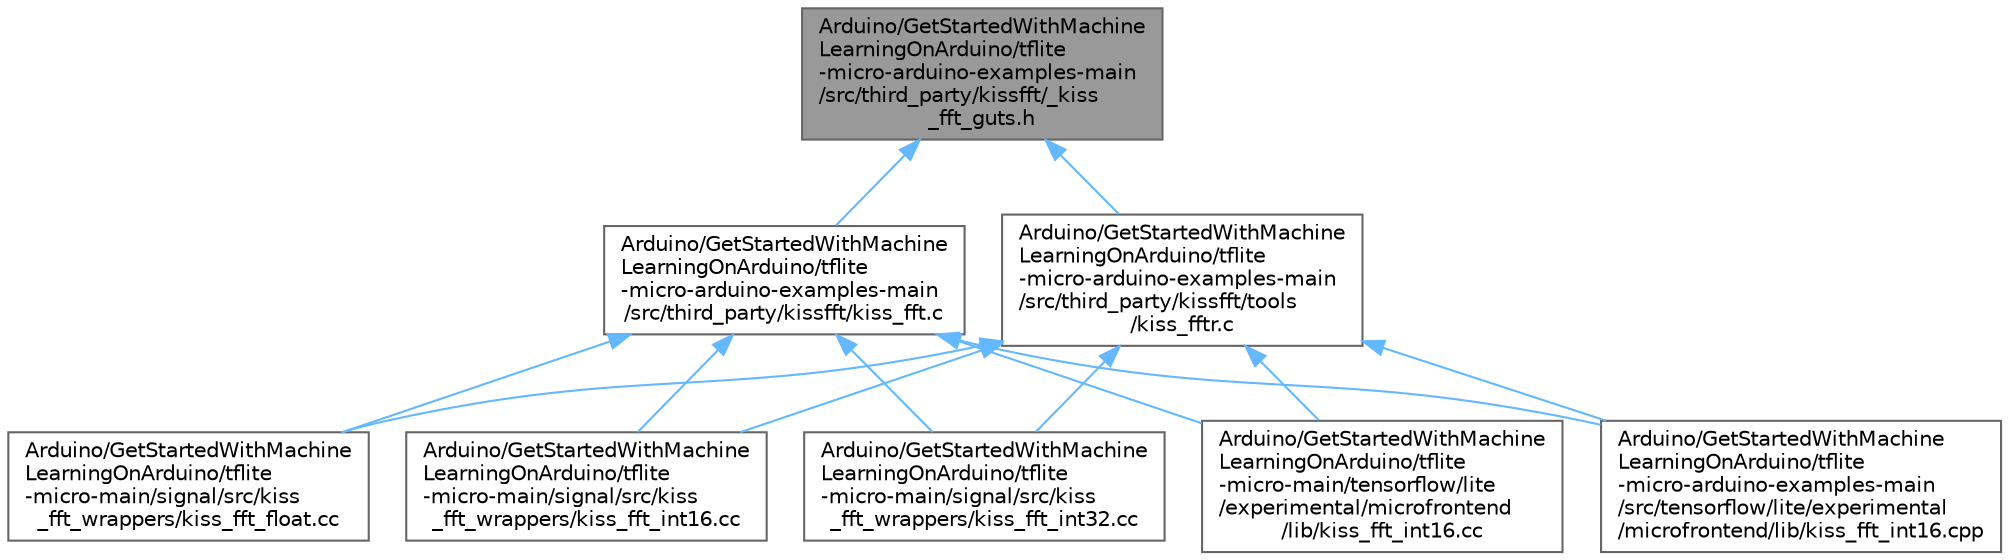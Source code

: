 digraph "Arduino/GetStartedWithMachineLearningOnArduino/tflite-micro-arduino-examples-main/src/third_party/kissfft/_kiss_fft_guts.h"
{
 // LATEX_PDF_SIZE
  bgcolor="transparent";
  edge [fontname=Helvetica,fontsize=10,labelfontname=Helvetica,labelfontsize=10];
  node [fontname=Helvetica,fontsize=10,shape=box,height=0.2,width=0.4];
  Node1 [id="Node000001",label="Arduino/GetStartedWithMachine\lLearningOnArduino/tflite\l-micro-arduino-examples-main\l/src/third_party/kissfft/_kiss\l_fft_guts.h",height=0.2,width=0.4,color="gray40", fillcolor="grey60", style="filled", fontcolor="black",tooltip=" "];
  Node1 -> Node2 [id="edge13_Node000001_Node000002",dir="back",color="steelblue1",style="solid",tooltip=" "];
  Node2 [id="Node000002",label="Arduino/GetStartedWithMachine\lLearningOnArduino/tflite\l-micro-arduino-examples-main\l/src/third_party/kissfft/kiss_fft.c",height=0.2,width=0.4,color="grey40", fillcolor="white", style="filled",URL="$kiss__fft_8c.html",tooltip=" "];
  Node2 -> Node3 [id="edge14_Node000002_Node000003",dir="back",color="steelblue1",style="solid",tooltip=" "];
  Node3 [id="Node000003",label="Arduino/GetStartedWithMachine\lLearningOnArduino/tflite\l-micro-arduino-examples-main\l/src/tensorflow/lite/experimental\l/microfrontend/lib/kiss_fft_int16.cpp",height=0.2,width=0.4,color="grey40", fillcolor="white", style="filled",URL="$kiss__fft__int16_8cpp.html",tooltip=" "];
  Node2 -> Node4 [id="edge15_Node000002_Node000004",dir="back",color="steelblue1",style="solid",tooltip=" "];
  Node4 [id="Node000004",label="Arduino/GetStartedWithMachine\lLearningOnArduino/tflite\l-micro-main/signal/src/kiss\l_fft_wrappers/kiss_fft_float.cc",height=0.2,width=0.4,color="grey40", fillcolor="white", style="filled",URL="$kiss__fft__float_8cc.html",tooltip=" "];
  Node2 -> Node5 [id="edge16_Node000002_Node000005",dir="back",color="steelblue1",style="solid",tooltip=" "];
  Node5 [id="Node000005",label="Arduino/GetStartedWithMachine\lLearningOnArduino/tflite\l-micro-main/signal/src/kiss\l_fft_wrappers/kiss_fft_int16.cc",height=0.2,width=0.4,color="grey40", fillcolor="white", style="filled",URL="$signal_2src_2kiss__fft__wrappers_2kiss__fft__int16_8cc.html",tooltip=" "];
  Node2 -> Node6 [id="edge17_Node000002_Node000006",dir="back",color="steelblue1",style="solid",tooltip=" "];
  Node6 [id="Node000006",label="Arduino/GetStartedWithMachine\lLearningOnArduino/tflite\l-micro-main/signal/src/kiss\l_fft_wrappers/kiss_fft_int32.cc",height=0.2,width=0.4,color="grey40", fillcolor="white", style="filled",URL="$kiss__fft__int32_8cc.html",tooltip=" "];
  Node2 -> Node7 [id="edge18_Node000002_Node000007",dir="back",color="steelblue1",style="solid",tooltip=" "];
  Node7 [id="Node000007",label="Arduino/GetStartedWithMachine\lLearningOnArduino/tflite\l-micro-main/tensorflow/lite\l/experimental/microfrontend\l/lib/kiss_fft_int16.cc",height=0.2,width=0.4,color="grey40", fillcolor="white", style="filled",URL="$tensorflow_2lite_2experimental_2microfrontend_2lib_2kiss__fft__int16_8cc.html",tooltip=" "];
  Node1 -> Node8 [id="edge19_Node000001_Node000008",dir="back",color="steelblue1",style="solid",tooltip=" "];
  Node8 [id="Node000008",label="Arduino/GetStartedWithMachine\lLearningOnArduino/tflite\l-micro-arduino-examples-main\l/src/third_party/kissfft/tools\l/kiss_fftr.c",height=0.2,width=0.4,color="grey40", fillcolor="white", style="filled",URL="$kiss__fftr_8c.html",tooltip=" "];
  Node8 -> Node3 [id="edge20_Node000008_Node000003",dir="back",color="steelblue1",style="solid",tooltip=" "];
  Node8 -> Node4 [id="edge21_Node000008_Node000004",dir="back",color="steelblue1",style="solid",tooltip=" "];
  Node8 -> Node5 [id="edge22_Node000008_Node000005",dir="back",color="steelblue1",style="solid",tooltip=" "];
  Node8 -> Node6 [id="edge23_Node000008_Node000006",dir="back",color="steelblue1",style="solid",tooltip=" "];
  Node8 -> Node7 [id="edge24_Node000008_Node000007",dir="back",color="steelblue1",style="solid",tooltip=" "];
}
